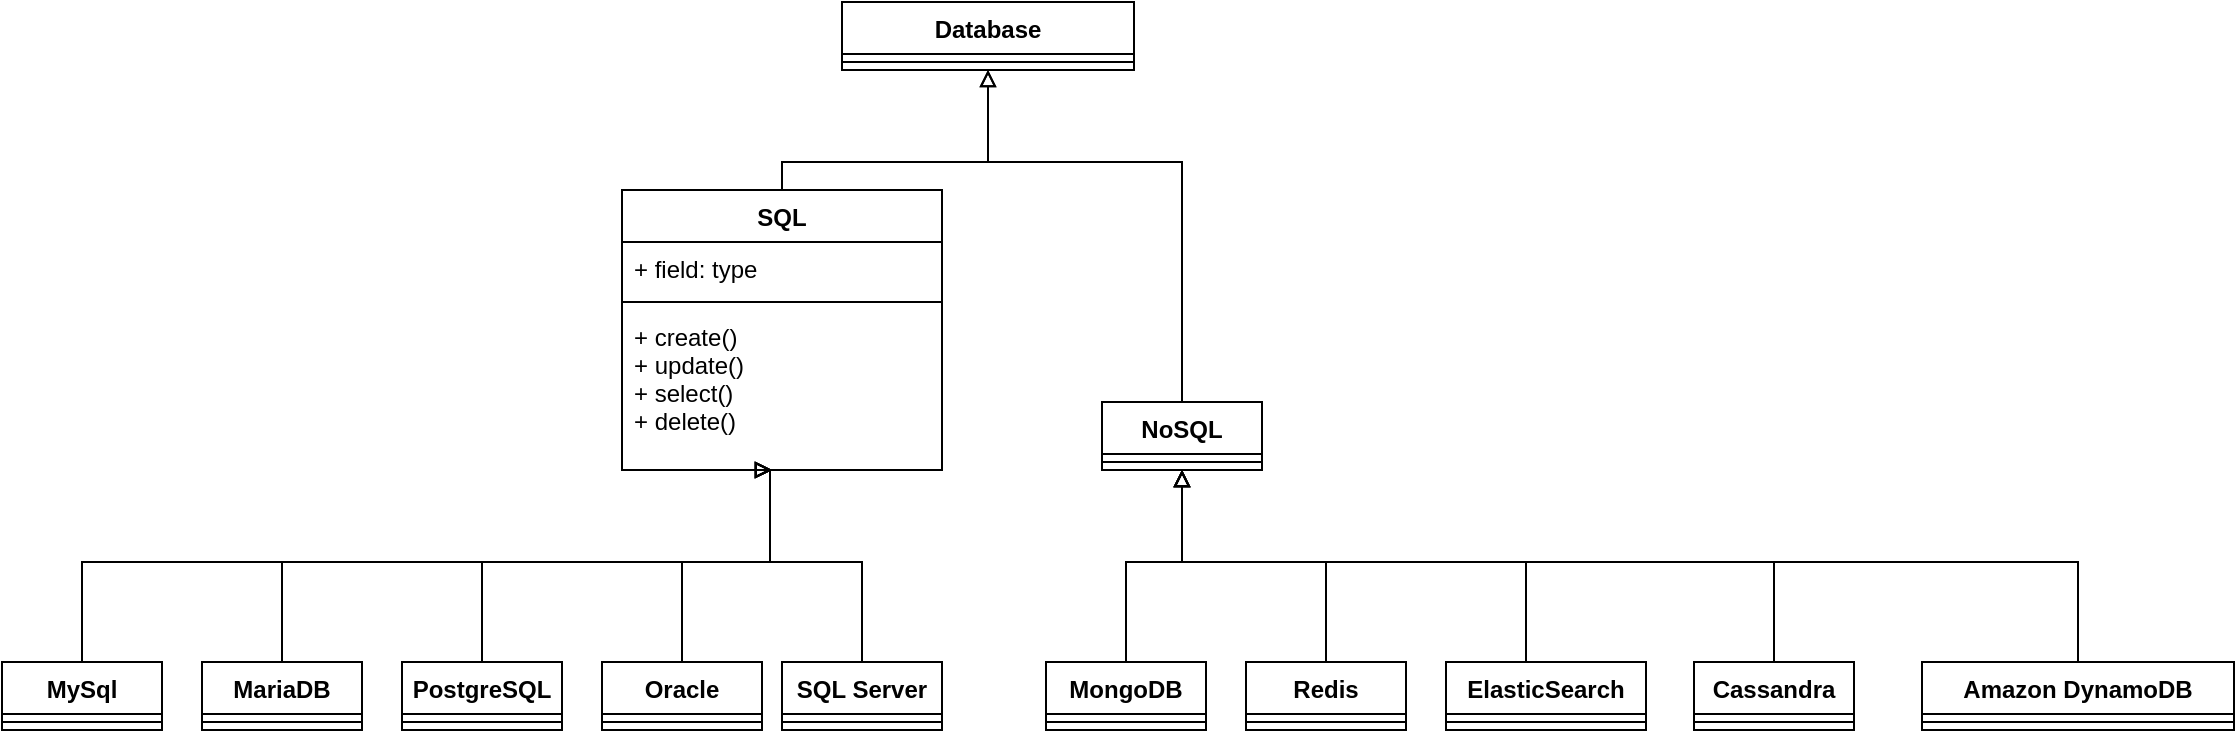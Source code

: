 <mxfile version="20.0.4" type="device"><diagram id="-fBT-xviydoNWzcGt3XS" name="Page-1"><mxGraphModel dx="1929" dy="644" grid="1" gridSize="10" guides="1" tooltips="1" connect="1" arrows="1" fold="1" page="1" pageScale="1" pageWidth="827" pageHeight="1169" math="0" shadow="0"><root><mxCell id="0"/><mxCell id="1" parent="0"/><mxCell id="hj0GlVCmQGn0M27XAUuE-1" value="Database" style="swimlane;fontStyle=1;align=center;verticalAlign=top;childLayout=stackLayout;horizontal=1;startSize=26;horizontalStack=0;resizeParent=1;resizeParentMax=0;resizeLast=0;collapsible=1;marginBottom=0;" parent="1" vertex="1"><mxGeometry x="-126" width="146" height="34" as="geometry"/></mxCell><mxCell id="hj0GlVCmQGn0M27XAUuE-3" value="" style="line;strokeWidth=1;fillColor=none;align=left;verticalAlign=middle;spacingTop=-1;spacingLeft=3;spacingRight=3;rotatable=0;labelPosition=right;points=[];portConstraint=eastwest;" parent="hj0GlVCmQGn0M27XAUuE-1" vertex="1"><mxGeometry y="26" width="146" height="8" as="geometry"/></mxCell><mxCell id="hj0GlVCmQGn0M27XAUuE-10" value="NoSQL" style="swimlane;fontStyle=1;align=center;verticalAlign=top;childLayout=stackLayout;horizontal=1;startSize=26;horizontalStack=0;resizeParent=1;resizeParentMax=0;resizeLast=0;collapsible=1;marginBottom=0;" parent="1" vertex="1"><mxGeometry x="4" y="200" width="80" height="34" as="geometry"/></mxCell><mxCell id="hj0GlVCmQGn0M27XAUuE-12" value="" style="line;strokeWidth=1;fillColor=none;align=left;verticalAlign=middle;spacingTop=-1;spacingLeft=3;spacingRight=3;rotatable=0;labelPosition=right;points=[];portConstraint=eastwest;" parent="hj0GlVCmQGn0M27XAUuE-10" vertex="1"><mxGeometry y="26" width="80" height="8" as="geometry"/></mxCell><mxCell id="kTf1CA6Vn0GCsysJ8XHQ-21" value="" style="edgeStyle=orthogonalEdgeStyle;rounded=0;orthogonalLoop=1;jettySize=auto;html=1;entryX=0.5;entryY=1;entryDx=0;entryDy=0;endArrow=block;endFill=0;" edge="1" parent="1" source="kTf1CA6Vn0GCsysJ8XHQ-7"><mxGeometry relative="1" as="geometry"><mxPoint x="-161" y="234" as="targetPoint"/><Array as="points"><mxPoint x="-506" y="280"/><mxPoint x="-162" y="280"/></Array></mxGeometry></mxCell><mxCell id="kTf1CA6Vn0GCsysJ8XHQ-7" value="MySql" style="swimlane;fontStyle=1;align=center;verticalAlign=top;childLayout=stackLayout;horizontal=1;startSize=26;horizontalStack=0;resizeParent=1;resizeParentMax=0;resizeLast=0;collapsible=1;marginBottom=0;" vertex="1" parent="1"><mxGeometry x="-546" y="330" width="80" height="34" as="geometry"/></mxCell><mxCell id="kTf1CA6Vn0GCsysJ8XHQ-8" value="" style="line;strokeWidth=1;fillColor=none;align=left;verticalAlign=middle;spacingTop=-1;spacingLeft=3;spacingRight=3;rotatable=0;labelPosition=right;points=[];portConstraint=eastwest;" vertex="1" parent="kTf1CA6Vn0GCsysJ8XHQ-7"><mxGeometry y="26" width="80" height="8" as="geometry"/></mxCell><mxCell id="kTf1CA6Vn0GCsysJ8XHQ-20" value="" style="edgeStyle=orthogonalEdgeStyle;rounded=0;orthogonalLoop=1;jettySize=auto;html=1;entryX=0.5;entryY=1;entryDx=0;entryDy=0;endArrow=block;endFill=0;" edge="1" parent="1" source="kTf1CA6Vn0GCsysJ8XHQ-9"><mxGeometry relative="1" as="geometry"><mxPoint x="-161" y="234" as="targetPoint"/><Array as="points"><mxPoint x="-406" y="280"/><mxPoint x="-162" y="280"/></Array></mxGeometry></mxCell><mxCell id="kTf1CA6Vn0GCsysJ8XHQ-9" value="MariaDB" style="swimlane;fontStyle=1;align=center;verticalAlign=top;childLayout=stackLayout;horizontal=1;startSize=26;horizontalStack=0;resizeParent=1;resizeParentMax=0;resizeLast=0;collapsible=1;marginBottom=0;" vertex="1" parent="1"><mxGeometry x="-446" y="330" width="80" height="34" as="geometry"/></mxCell><mxCell id="kTf1CA6Vn0GCsysJ8XHQ-10" value="" style="line;strokeWidth=1;fillColor=none;align=left;verticalAlign=middle;spacingTop=-1;spacingLeft=3;spacingRight=3;rotatable=0;labelPosition=right;points=[];portConstraint=eastwest;" vertex="1" parent="kTf1CA6Vn0GCsysJ8XHQ-9"><mxGeometry y="26" width="80" height="8" as="geometry"/></mxCell><mxCell id="kTf1CA6Vn0GCsysJ8XHQ-19" value="" style="edgeStyle=orthogonalEdgeStyle;rounded=0;orthogonalLoop=1;jettySize=auto;html=1;entryX=0.5;entryY=1;entryDx=0;entryDy=0;endArrow=block;endFill=0;" edge="1" parent="1" source="kTf1CA6Vn0GCsysJ8XHQ-11"><mxGeometry relative="1" as="geometry"><mxPoint x="-161" y="234" as="targetPoint"/><Array as="points"><mxPoint x="-306" y="280"/><mxPoint x="-162" y="280"/></Array></mxGeometry></mxCell><mxCell id="kTf1CA6Vn0GCsysJ8XHQ-11" value="PostgreSQL" style="swimlane;fontStyle=1;align=center;verticalAlign=top;childLayout=stackLayout;horizontal=1;startSize=26;horizontalStack=0;resizeParent=1;resizeParentMax=0;resizeLast=0;collapsible=1;marginBottom=0;" vertex="1" parent="1"><mxGeometry x="-346" y="330" width="80" height="34" as="geometry"/></mxCell><mxCell id="kTf1CA6Vn0GCsysJ8XHQ-12" value="" style="line;strokeWidth=1;fillColor=none;align=left;verticalAlign=middle;spacingTop=-1;spacingLeft=3;spacingRight=3;rotatable=0;labelPosition=right;points=[];portConstraint=eastwest;" vertex="1" parent="kTf1CA6Vn0GCsysJ8XHQ-11"><mxGeometry y="26" width="80" height="8" as="geometry"/></mxCell><mxCell id="kTf1CA6Vn0GCsysJ8XHQ-18" value="" style="edgeStyle=orthogonalEdgeStyle;rounded=0;orthogonalLoop=1;jettySize=auto;html=1;entryX=0.5;entryY=1;entryDx=0;entryDy=0;endArrow=block;endFill=0;" edge="1" parent="1" source="kTf1CA6Vn0GCsysJ8XHQ-13"><mxGeometry relative="1" as="geometry"><mxPoint x="-161" y="234" as="targetPoint"/><Array as="points"><mxPoint x="-206" y="280"/><mxPoint x="-162" y="280"/></Array></mxGeometry></mxCell><mxCell id="kTf1CA6Vn0GCsysJ8XHQ-13" value="Oracle" style="swimlane;fontStyle=1;align=center;verticalAlign=top;childLayout=stackLayout;horizontal=1;startSize=26;horizontalStack=0;resizeParent=1;resizeParentMax=0;resizeLast=0;collapsible=1;marginBottom=0;" vertex="1" parent="1"><mxGeometry x="-246" y="330" width="80" height="34" as="geometry"/></mxCell><mxCell id="kTf1CA6Vn0GCsysJ8XHQ-14" value="" style="line;strokeWidth=1;fillColor=none;align=left;verticalAlign=middle;spacingTop=-1;spacingLeft=3;spacingRight=3;rotatable=0;labelPosition=right;points=[];portConstraint=eastwest;" vertex="1" parent="kTf1CA6Vn0GCsysJ8XHQ-13"><mxGeometry y="26" width="80" height="8" as="geometry"/></mxCell><mxCell id="kTf1CA6Vn0GCsysJ8XHQ-17" value="" style="edgeStyle=orthogonalEdgeStyle;rounded=0;orthogonalLoop=1;jettySize=auto;html=1;entryX=0.5;entryY=1;entryDx=0;entryDy=0;endArrow=block;endFill=0;" edge="1" parent="1" source="kTf1CA6Vn0GCsysJ8XHQ-15"><mxGeometry relative="1" as="geometry"><mxPoint x="-161" y="234" as="targetPoint"/><Array as="points"><mxPoint x="-116" y="280"/><mxPoint x="-162" y="280"/></Array></mxGeometry></mxCell><mxCell id="kTf1CA6Vn0GCsysJ8XHQ-15" value="SQL Server" style="swimlane;fontStyle=1;align=center;verticalAlign=top;childLayout=stackLayout;horizontal=1;startSize=26;horizontalStack=0;resizeParent=1;resizeParentMax=0;resizeLast=0;collapsible=1;marginBottom=0;" vertex="1" parent="1"><mxGeometry x="-156" y="330" width="80" height="34" as="geometry"/></mxCell><mxCell id="kTf1CA6Vn0GCsysJ8XHQ-16" value="" style="line;strokeWidth=1;fillColor=none;align=left;verticalAlign=middle;spacingTop=-1;spacingLeft=3;spacingRight=3;rotatable=0;labelPosition=right;points=[];portConstraint=eastwest;" vertex="1" parent="kTf1CA6Vn0GCsysJ8XHQ-15"><mxGeometry y="26" width="80" height="8" as="geometry"/></mxCell><mxCell id="kTf1CA6Vn0GCsysJ8XHQ-24" value="" style="edgeStyle=orthogonalEdgeStyle;rounded=0;orthogonalLoop=1;jettySize=auto;html=1;entryX=0.5;entryY=1;entryDx=0;entryDy=0;endArrow=block;endFill=0;" edge="1" parent="1" source="kTf1CA6Vn0GCsysJ8XHQ-22" target="hj0GlVCmQGn0M27XAUuE-10"><mxGeometry relative="1" as="geometry"><Array as="points"><mxPoint x="16" y="280"/><mxPoint x="44" y="280"/></Array></mxGeometry></mxCell><mxCell id="kTf1CA6Vn0GCsysJ8XHQ-22" value="MongoDB" style="swimlane;fontStyle=1;align=center;verticalAlign=top;childLayout=stackLayout;horizontal=1;startSize=26;horizontalStack=0;resizeParent=1;resizeParentMax=0;resizeLast=0;collapsible=1;marginBottom=0;" vertex="1" parent="1"><mxGeometry x="-24" y="330" width="80" height="34" as="geometry"/></mxCell><mxCell id="kTf1CA6Vn0GCsysJ8XHQ-23" value="" style="line;strokeWidth=1;fillColor=none;align=left;verticalAlign=middle;spacingTop=-1;spacingLeft=3;spacingRight=3;rotatable=0;labelPosition=right;points=[];portConstraint=eastwest;" vertex="1" parent="kTf1CA6Vn0GCsysJ8XHQ-22"><mxGeometry y="26" width="80" height="8" as="geometry"/></mxCell><mxCell id="kTf1CA6Vn0GCsysJ8XHQ-28" value="" style="edgeStyle=orthogonalEdgeStyle;rounded=0;orthogonalLoop=1;jettySize=auto;html=1;entryX=0.5;entryY=1;entryDx=0;entryDy=0;endArrow=block;endFill=0;" edge="1" parent="1" source="kTf1CA6Vn0GCsysJ8XHQ-26" target="hj0GlVCmQGn0M27XAUuE-10"><mxGeometry relative="1" as="geometry"><Array as="points"><mxPoint x="116" y="280"/><mxPoint x="44" y="280"/></Array></mxGeometry></mxCell><mxCell id="kTf1CA6Vn0GCsysJ8XHQ-26" value="Redis" style="swimlane;fontStyle=1;align=center;verticalAlign=top;childLayout=stackLayout;horizontal=1;startSize=26;horizontalStack=0;resizeParent=1;resizeParentMax=0;resizeLast=0;collapsible=1;marginBottom=0;" vertex="1" parent="1"><mxGeometry x="76" y="330" width="80" height="34" as="geometry"/></mxCell><mxCell id="kTf1CA6Vn0GCsysJ8XHQ-27" value="" style="line;strokeWidth=1;fillColor=none;align=left;verticalAlign=middle;spacingTop=-1;spacingLeft=3;spacingRight=3;rotatable=0;labelPosition=right;points=[];portConstraint=eastwest;" vertex="1" parent="kTf1CA6Vn0GCsysJ8XHQ-26"><mxGeometry y="26" width="80" height="8" as="geometry"/></mxCell><mxCell id="kTf1CA6Vn0GCsysJ8XHQ-31" value="" style="edgeStyle=orthogonalEdgeStyle;rounded=0;orthogonalLoop=1;jettySize=auto;html=1;entryX=0.5;entryY=1;entryDx=0;entryDy=0;endArrow=block;endFill=0;" edge="1" parent="1" source="kTf1CA6Vn0GCsysJ8XHQ-29" target="hj0GlVCmQGn0M27XAUuE-10"><mxGeometry relative="1" as="geometry"><Array as="points"><mxPoint x="216" y="280"/><mxPoint x="44" y="280"/></Array></mxGeometry></mxCell><mxCell id="kTf1CA6Vn0GCsysJ8XHQ-29" value="ElasticSearch" style="swimlane;fontStyle=1;align=center;verticalAlign=top;childLayout=stackLayout;horizontal=1;startSize=26;horizontalStack=0;resizeParent=1;resizeParentMax=0;resizeLast=0;collapsible=1;marginBottom=0;" vertex="1" parent="1"><mxGeometry x="176" y="330" width="100" height="34" as="geometry"/></mxCell><mxCell id="kTf1CA6Vn0GCsysJ8XHQ-30" value="" style="line;strokeWidth=1;fillColor=none;align=left;verticalAlign=middle;spacingTop=-1;spacingLeft=3;spacingRight=3;rotatable=0;labelPosition=right;points=[];portConstraint=eastwest;" vertex="1" parent="kTf1CA6Vn0GCsysJ8XHQ-29"><mxGeometry y="26" width="100" height="8" as="geometry"/></mxCell><mxCell id="kTf1CA6Vn0GCsysJ8XHQ-34" value="" style="edgeStyle=orthogonalEdgeStyle;rounded=0;orthogonalLoop=1;jettySize=auto;html=1;entryX=0.5;entryY=1;entryDx=0;entryDy=0;endArrow=block;endFill=0;" edge="1" parent="1" source="kTf1CA6Vn0GCsysJ8XHQ-32" target="hj0GlVCmQGn0M27XAUuE-10"><mxGeometry relative="1" as="geometry"><Array as="points"><mxPoint x="340" y="280"/><mxPoint x="44" y="280"/></Array></mxGeometry></mxCell><mxCell id="kTf1CA6Vn0GCsysJ8XHQ-32" value="Cassandra" style="swimlane;fontStyle=1;align=center;verticalAlign=top;childLayout=stackLayout;horizontal=1;startSize=26;horizontalStack=0;resizeParent=1;resizeParentMax=0;resizeLast=0;collapsible=1;marginBottom=0;" vertex="1" parent="1"><mxGeometry x="300" y="330" width="80" height="34" as="geometry"/></mxCell><mxCell id="kTf1CA6Vn0GCsysJ8XHQ-33" value="" style="line;strokeWidth=1;fillColor=none;align=left;verticalAlign=middle;spacingTop=-1;spacingLeft=3;spacingRight=3;rotatable=0;labelPosition=right;points=[];portConstraint=eastwest;" vertex="1" parent="kTf1CA6Vn0GCsysJ8XHQ-32"><mxGeometry y="26" width="80" height="8" as="geometry"/></mxCell><mxCell id="kTf1CA6Vn0GCsysJ8XHQ-37" value="" style="edgeStyle=orthogonalEdgeStyle;rounded=0;orthogonalLoop=1;jettySize=auto;html=1;endArrow=block;endFill=0;entryX=0.5;entryY=1;entryDx=0;entryDy=0;" edge="1" parent="1" source="kTf1CA6Vn0GCsysJ8XHQ-35" target="hj0GlVCmQGn0M27XAUuE-10"><mxGeometry relative="1" as="geometry"><mxPoint x="250" y="230" as="targetPoint"/><Array as="points"><mxPoint x="492" y="280"/><mxPoint x="44" y="280"/></Array></mxGeometry></mxCell><mxCell id="kTf1CA6Vn0GCsysJ8XHQ-35" value="Amazon DynamoDB" style="swimlane;fontStyle=1;align=center;verticalAlign=top;childLayout=stackLayout;horizontal=1;startSize=26;horizontalStack=0;resizeParent=1;resizeParentMax=0;resizeLast=0;collapsible=1;marginBottom=0;" vertex="1" parent="1"><mxGeometry x="414" y="330" width="156" height="34" as="geometry"/></mxCell><mxCell id="kTf1CA6Vn0GCsysJ8XHQ-36" value="" style="line;strokeWidth=1;fillColor=none;align=left;verticalAlign=middle;spacingTop=-1;spacingLeft=3;spacingRight=3;rotatable=0;labelPosition=right;points=[];portConstraint=eastwest;" vertex="1" parent="kTf1CA6Vn0GCsysJ8XHQ-35"><mxGeometry y="26" width="156" height="8" as="geometry"/></mxCell><mxCell id="kTf1CA6Vn0GCsysJ8XHQ-39" value="" style="edgeStyle=orthogonalEdgeStyle;rounded=0;orthogonalLoop=1;jettySize=auto;html=1;endArrow=block;endFill=0;exitX=0.5;exitY=0;exitDx=0;exitDy=0;entryX=0.5;entryY=1;entryDx=0;entryDy=0;" edge="1" parent="1" source="hj0GlVCmQGn0M27XAUuE-10" target="hj0GlVCmQGn0M27XAUuE-1"><mxGeometry relative="1" as="geometry"><mxPoint x="-152" y="210" as="sourcePoint"/><mxPoint x="210" y="120" as="targetPoint"/><Array as="points"><mxPoint x="44" y="80"/><mxPoint x="-53" y="80"/></Array></mxGeometry></mxCell><mxCell id="kTf1CA6Vn0GCsysJ8XHQ-47" value="" style="edgeStyle=orthogonalEdgeStyle;rounded=0;orthogonalLoop=1;jettySize=auto;html=1;endArrow=block;endFill=0;entryX=0.5;entryY=1;entryDx=0;entryDy=0;" edge="1" parent="1" source="kTf1CA6Vn0GCsysJ8XHQ-43" target="hj0GlVCmQGn0M27XAUuE-1"><mxGeometry relative="1" as="geometry"><Array as="points"><mxPoint x="-156" y="80"/><mxPoint x="-53" y="80"/></Array></mxGeometry></mxCell><mxCell id="kTf1CA6Vn0GCsysJ8XHQ-43" value="SQL" style="swimlane;fontStyle=1;align=center;verticalAlign=top;childLayout=stackLayout;horizontal=1;startSize=26;horizontalStack=0;resizeParent=1;resizeParentMax=0;resizeLast=0;collapsible=1;marginBottom=0;" vertex="1" parent="1"><mxGeometry x="-236" y="94" width="160" height="140" as="geometry"/></mxCell><mxCell id="kTf1CA6Vn0GCsysJ8XHQ-44" value="+ field: type" style="text;strokeColor=none;fillColor=none;align=left;verticalAlign=top;spacingLeft=4;spacingRight=4;overflow=hidden;rotatable=0;points=[[0,0.5],[1,0.5]];portConstraint=eastwest;" vertex="1" parent="kTf1CA6Vn0GCsysJ8XHQ-43"><mxGeometry y="26" width="160" height="26" as="geometry"/></mxCell><mxCell id="kTf1CA6Vn0GCsysJ8XHQ-45" value="" style="line;strokeWidth=1;fillColor=none;align=left;verticalAlign=middle;spacingTop=-1;spacingLeft=3;spacingRight=3;rotatable=0;labelPosition=right;points=[];portConstraint=eastwest;" vertex="1" parent="kTf1CA6Vn0GCsysJ8XHQ-43"><mxGeometry y="52" width="160" height="8" as="geometry"/></mxCell><mxCell id="kTf1CA6Vn0GCsysJ8XHQ-46" value="+ create()&#xA;+ update()&#xA;+ select()&#xA;+ delete()&#xA;" style="text;strokeColor=none;fillColor=none;align=left;verticalAlign=top;spacingLeft=4;spacingRight=4;overflow=hidden;rotatable=0;points=[[0,0.5],[1,0.5]];portConstraint=eastwest;" vertex="1" parent="kTf1CA6Vn0GCsysJ8XHQ-43"><mxGeometry y="60" width="160" height="80" as="geometry"/></mxCell></root></mxGraphModel></diagram></mxfile>